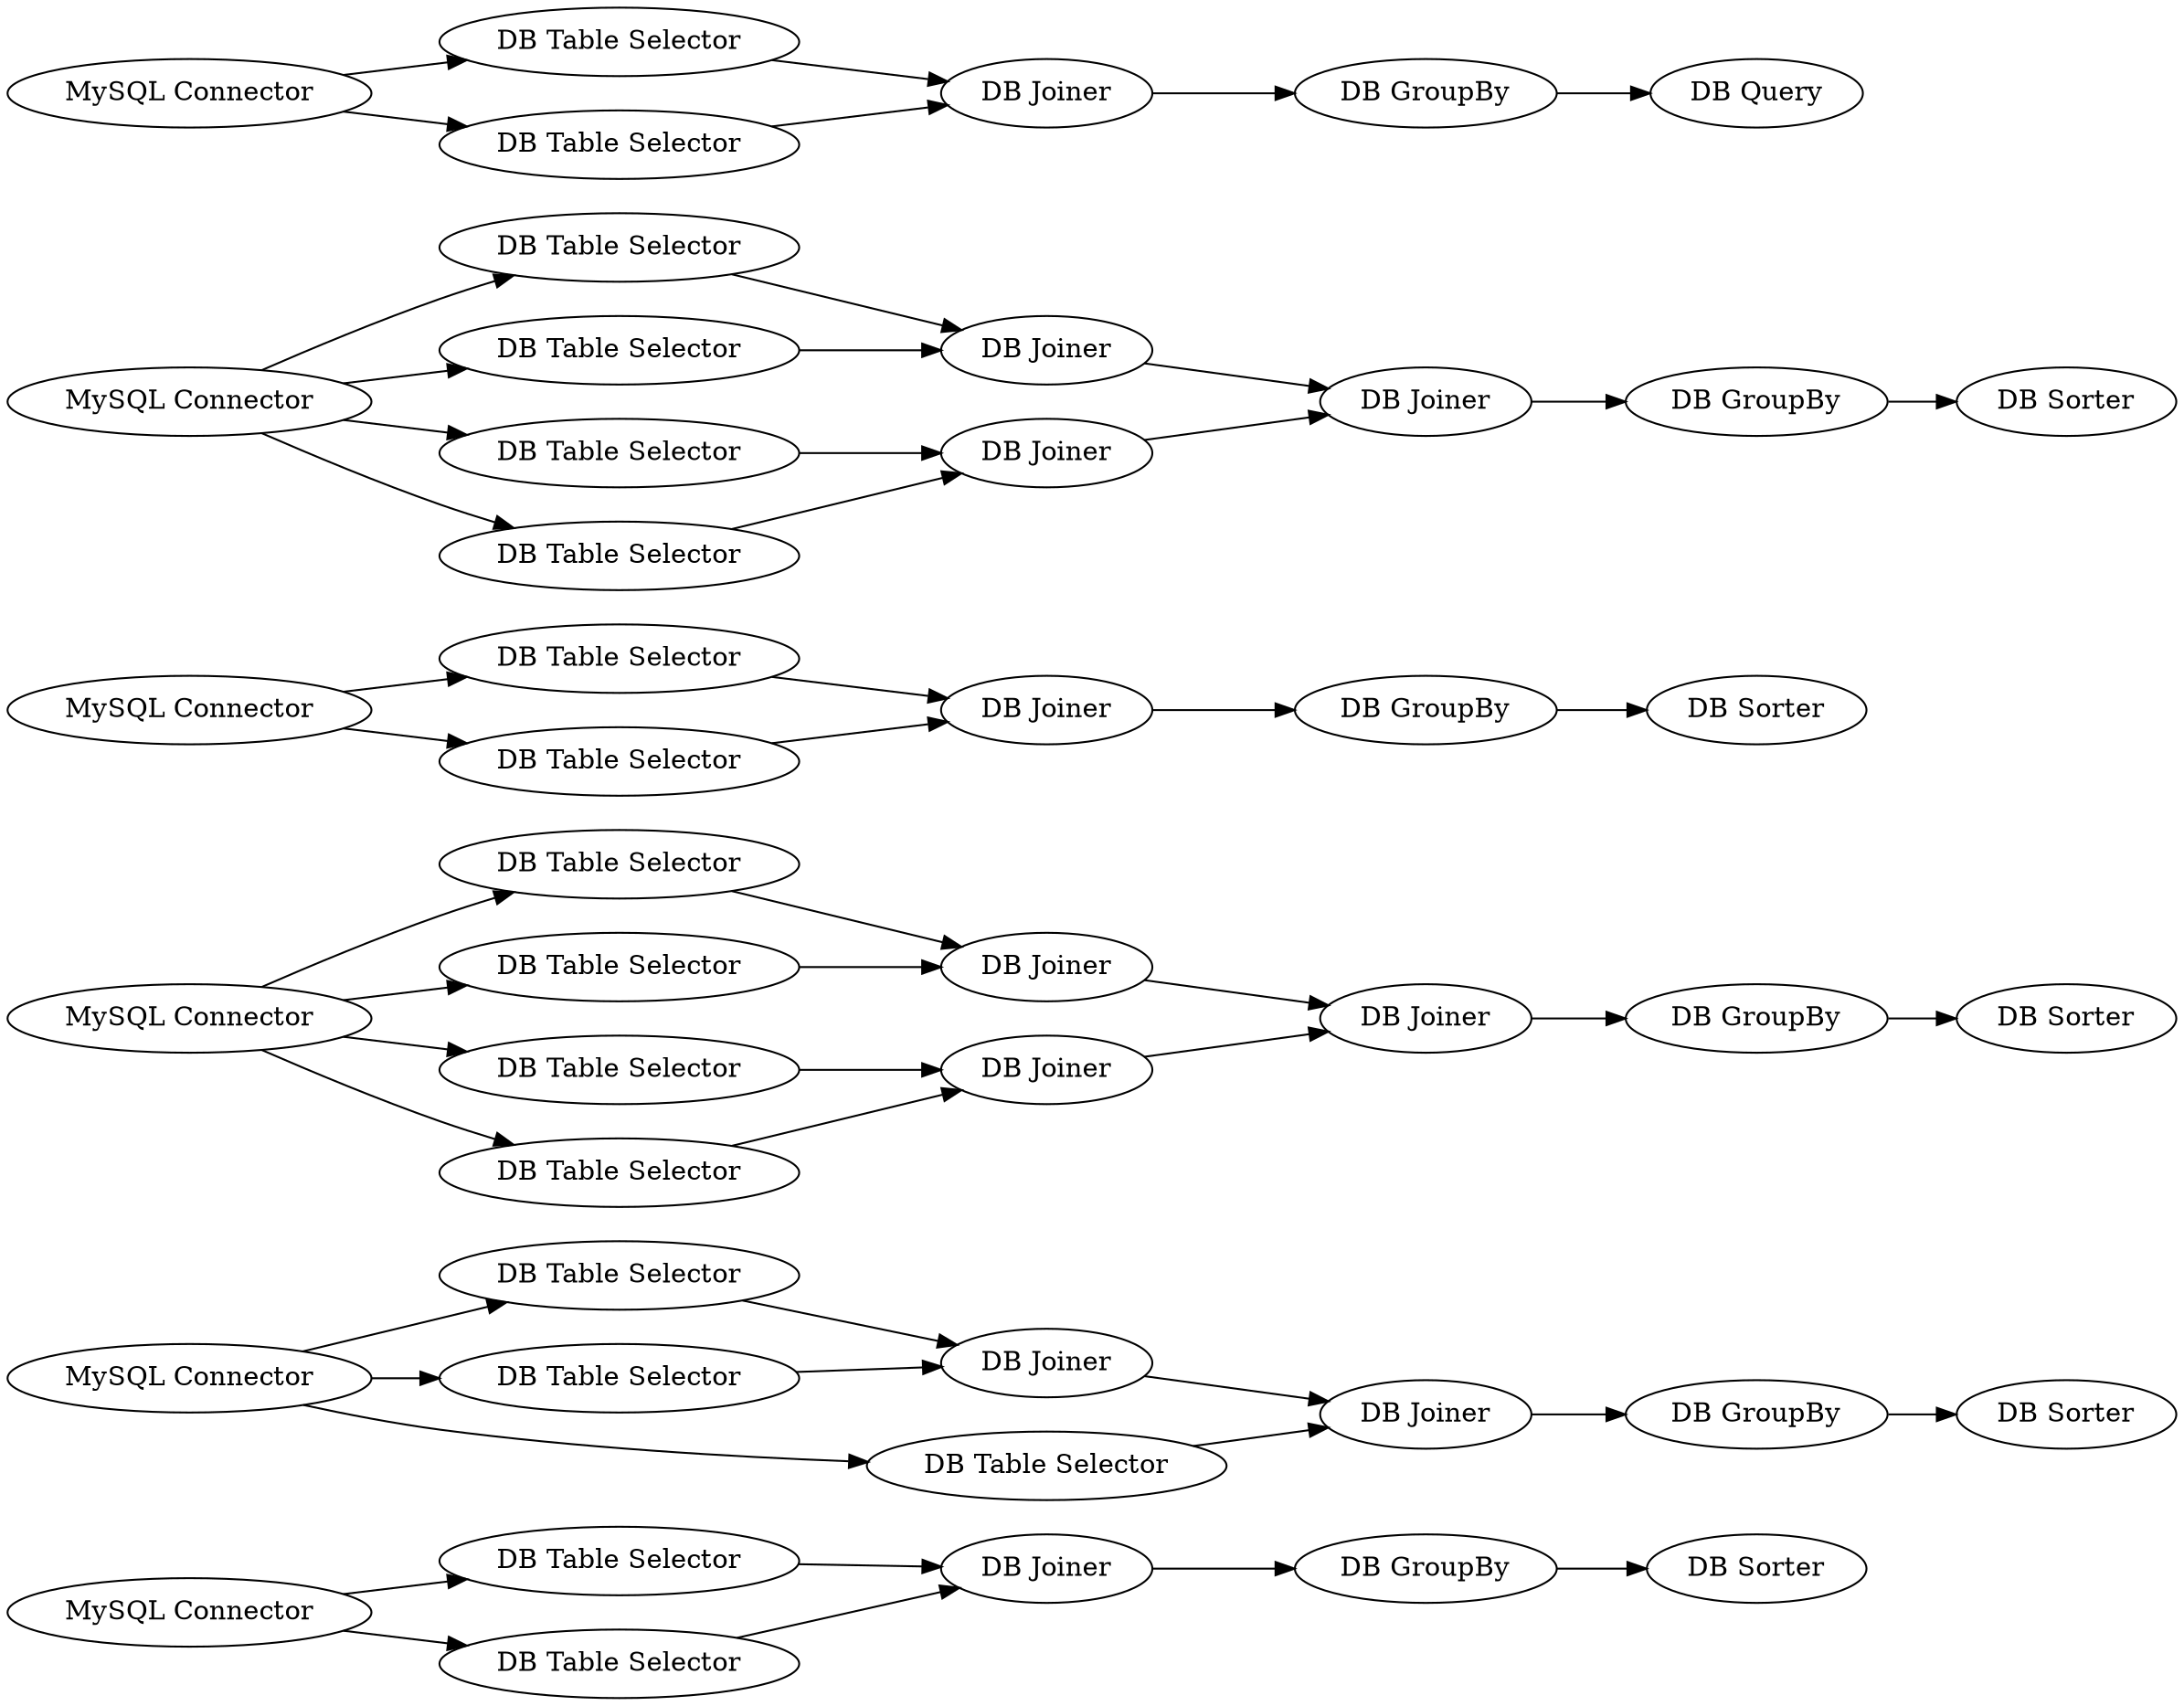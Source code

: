 digraph {
	13 -> 10
	51 -> 50
	12 -> 14
	42 -> 46
	52 -> 54
	16 -> 20
	22 -> 27
	17 -> 34
	32 -> 29
	6 -> 8
	22 -> 23
	51 -> 52
	50 -> 54
	26 -> 32
	18 -> 19
	38 -> 37
	30 -> 33
	46 -> 48
	20 -> 19
	29 -> 30
	51 -> 53
	54 -> 55
	55 -> 56
	14 -> 35
	38 -> 42
	11 -> 12
	39 -> 47
	16 -> 18
	10 -> 12
	48 -> 40
	56 -> 57
	19 -> 17
	45 -> 47
	37 -> 46
	27 -> 31
	23 -> 31
	47 -> 48
	22 -> 26
	13 -> 11
	3 -> 6
	38 -> 39
	21 -> 32
	31 -> 29
	8 -> 7
	53 -> 55
	5 -> 6
	22 -> 21
	38 -> 45
	40 -> 36
	1 -> 3
	1 -> 5
	27 [label="DB Table Selector"]
	57 [label="DB Sorter"]
	55 [label="DB Joiner"]
	7 [label="DB Query"]
	45 [label="DB Table Selector"]
	52 [label="DB Table Selector"]
	18 [label="DB Table Selector"]
	21 [label="DB Table Selector"]
	26 [label="DB Table Selector"]
	8 [label="DB GroupBy"]
	17 [label="DB GroupBy"]
	3 [label="DB Table Selector"]
	19 [label="DB Joiner"]
	31 [label="DB Joiner"]
	51 [label="MySQL Connector"]
	56 [label="DB GroupBy"]
	6 [label="DB Joiner"]
	54 [label="DB Joiner"]
	12 [label="DB Joiner"]
	10 [label="DB Table Selector"]
	16 [label="MySQL Connector"]
	48 [label="DB Joiner"]
	30 [label="DB GroupBy"]
	50 [label="DB Table Selector"]
	1 [label="MySQL Connector"]
	42 [label="DB Table Selector"]
	22 [label="MySQL Connector"]
	53 [label="DB Table Selector"]
	11 [label="DB Table Selector"]
	23 [label="DB Table Selector"]
	47 [label="DB Joiner"]
	14 [label="DB GroupBy"]
	38 [label="MySQL Connector"]
	5 [label="DB Table Selector"]
	13 [label="MySQL Connector"]
	35 [label="DB Sorter"]
	20 [label="DB Table Selector"]
	34 [label="DB Sorter"]
	29 [label="DB Joiner"]
	36 [label="DB Sorter"]
	46 [label="DB Joiner"]
	40 [label="DB GroupBy"]
	39 [label="DB Table Selector"]
	33 [label="DB Sorter"]
	32 [label="DB Joiner"]
	37 [label="DB Table Selector"]
	rankdir=LR
}
